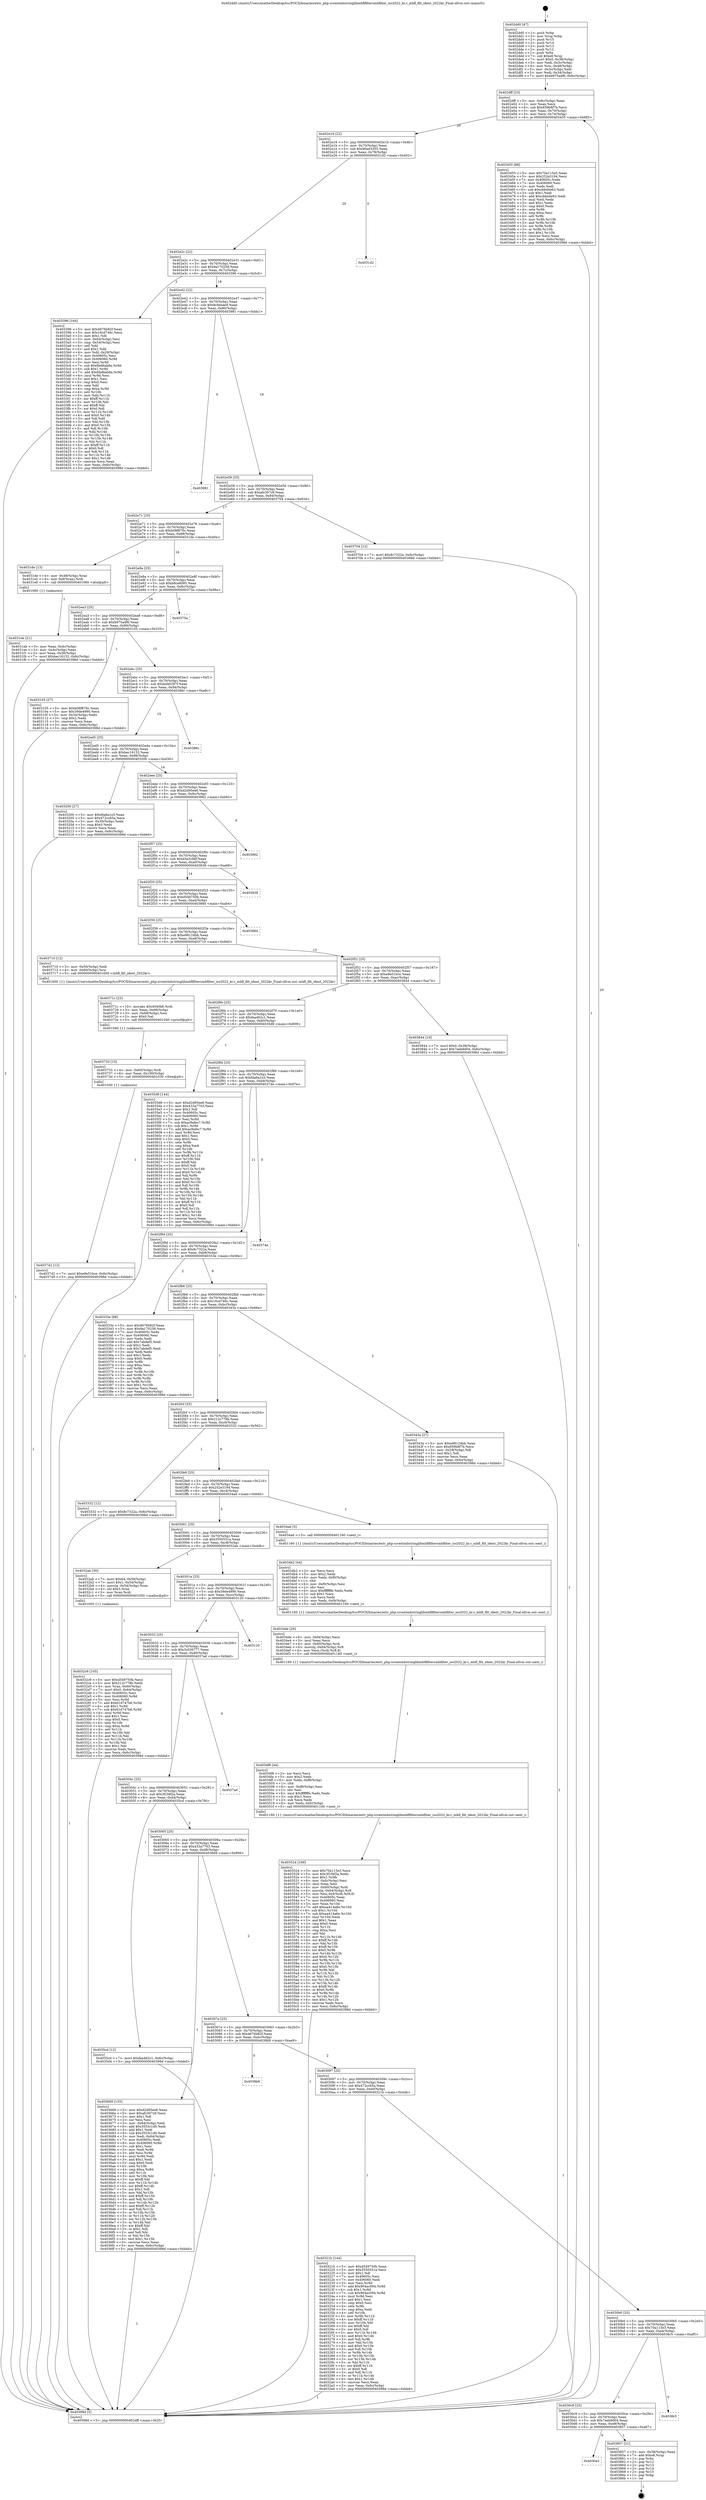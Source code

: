 digraph "0x402dd0" {
  label = "0x402dd0 (/mnt/c/Users/mathe/Desktop/tcc/POCII/binaries/extr_php-srcextmbstringlibmbflfiltersmbfilter_iso2022_kr.c_mbfl_filt_ident_2022kr_Final-ollvm.out::main(0))"
  labelloc = "t"
  node[shape=record]

  Entry [label="",width=0.3,height=0.3,shape=circle,fillcolor=black,style=filled]
  "0x402dff" [label="{
     0x402dff [23]\l
     | [instrs]\l
     &nbsp;&nbsp;0x402dff \<+3\>: mov -0x6c(%rbp),%eax\l
     &nbsp;&nbsp;0x402e02 \<+2\>: mov %eax,%ecx\l
     &nbsp;&nbsp;0x402e04 \<+6\>: sub $0x859b8f7b,%ecx\l
     &nbsp;&nbsp;0x402e0a \<+3\>: mov %eax,-0x70(%rbp)\l
     &nbsp;&nbsp;0x402e0d \<+3\>: mov %ecx,-0x74(%rbp)\l
     &nbsp;&nbsp;0x402e10 \<+6\>: je 0000000000403455 \<main+0x685\>\l
  }"]
  "0x403455" [label="{
     0x403455 [88]\l
     | [instrs]\l
     &nbsp;&nbsp;0x403455 \<+5\>: mov $0x70a115e3,%eax\l
     &nbsp;&nbsp;0x40345a \<+5\>: mov $0x252e3194,%ecx\l
     &nbsp;&nbsp;0x40345f \<+7\>: mov 0x40605c,%edx\l
     &nbsp;&nbsp;0x403466 \<+7\>: mov 0x406060,%esi\l
     &nbsp;&nbsp;0x40346d \<+2\>: mov %edx,%edi\l
     &nbsp;&nbsp;0x40346f \<+6\>: sub $0xcbbd4e63,%edi\l
     &nbsp;&nbsp;0x403475 \<+3\>: sub $0x1,%edi\l
     &nbsp;&nbsp;0x403478 \<+6\>: add $0xcbbd4e63,%edi\l
     &nbsp;&nbsp;0x40347e \<+3\>: imul %edi,%edx\l
     &nbsp;&nbsp;0x403481 \<+3\>: and $0x1,%edx\l
     &nbsp;&nbsp;0x403484 \<+3\>: cmp $0x0,%edx\l
     &nbsp;&nbsp;0x403487 \<+4\>: sete %r8b\l
     &nbsp;&nbsp;0x40348b \<+3\>: cmp $0xa,%esi\l
     &nbsp;&nbsp;0x40348e \<+4\>: setl %r9b\l
     &nbsp;&nbsp;0x403492 \<+3\>: mov %r8b,%r10b\l
     &nbsp;&nbsp;0x403495 \<+3\>: and %r9b,%r10b\l
     &nbsp;&nbsp;0x403498 \<+3\>: xor %r9b,%r8b\l
     &nbsp;&nbsp;0x40349b \<+3\>: or %r8b,%r10b\l
     &nbsp;&nbsp;0x40349e \<+4\>: test $0x1,%r10b\l
     &nbsp;&nbsp;0x4034a2 \<+3\>: cmovne %ecx,%eax\l
     &nbsp;&nbsp;0x4034a5 \<+3\>: mov %eax,-0x6c(%rbp)\l
     &nbsp;&nbsp;0x4034a8 \<+5\>: jmp 000000000040398d \<main+0xbbd\>\l
  }"]
  "0x402e16" [label="{
     0x402e16 [22]\l
     | [instrs]\l
     &nbsp;&nbsp;0x402e16 \<+5\>: jmp 0000000000402e1b \<main+0x4b\>\l
     &nbsp;&nbsp;0x402e1b \<+3\>: mov -0x70(%rbp),%eax\l
     &nbsp;&nbsp;0x402e1e \<+5\>: sub $0x90ed3355,%eax\l
     &nbsp;&nbsp;0x402e23 \<+3\>: mov %eax,-0x78(%rbp)\l
     &nbsp;&nbsp;0x402e26 \<+6\>: je 00000000004031d2 \<main+0x402\>\l
  }"]
  Exit [label="",width=0.3,height=0.3,shape=circle,fillcolor=black,style=filled,peripheries=2]
  "0x4031d2" [label="{
     0x4031d2\l
  }", style=dashed]
  "0x402e2c" [label="{
     0x402e2c [22]\l
     | [instrs]\l
     &nbsp;&nbsp;0x402e2c \<+5\>: jmp 0000000000402e31 \<main+0x61\>\l
     &nbsp;&nbsp;0x402e31 \<+3\>: mov -0x70(%rbp),%eax\l
     &nbsp;&nbsp;0x402e34 \<+5\>: sub $0x9a170258,%eax\l
     &nbsp;&nbsp;0x402e39 \<+3\>: mov %eax,-0x7c(%rbp)\l
     &nbsp;&nbsp;0x402e3c \<+6\>: je 0000000000403396 \<main+0x5c6\>\l
  }"]
  "0x4030e2" [label="{
     0x4030e2\l
  }", style=dashed]
  "0x403396" [label="{
     0x403396 [164]\l
     | [instrs]\l
     &nbsp;&nbsp;0x403396 \<+5\>: mov $0x4676b82f,%eax\l
     &nbsp;&nbsp;0x40339b \<+5\>: mov $0x16cd746c,%ecx\l
     &nbsp;&nbsp;0x4033a0 \<+2\>: mov $0x1,%dl\l
     &nbsp;&nbsp;0x4033a2 \<+3\>: mov -0x64(%rbp),%esi\l
     &nbsp;&nbsp;0x4033a5 \<+3\>: cmp -0x54(%rbp),%esi\l
     &nbsp;&nbsp;0x4033a8 \<+4\>: setl %dil\l
     &nbsp;&nbsp;0x4033ac \<+4\>: and $0x1,%dil\l
     &nbsp;&nbsp;0x4033b0 \<+4\>: mov %dil,-0x29(%rbp)\l
     &nbsp;&nbsp;0x4033b4 \<+7\>: mov 0x40605c,%esi\l
     &nbsp;&nbsp;0x4033bb \<+8\>: mov 0x406060,%r8d\l
     &nbsp;&nbsp;0x4033c3 \<+3\>: mov %esi,%r9d\l
     &nbsp;&nbsp;0x4033c6 \<+7\>: sub $0x6bd6ab8a,%r9d\l
     &nbsp;&nbsp;0x4033cd \<+4\>: sub $0x1,%r9d\l
     &nbsp;&nbsp;0x4033d1 \<+7\>: add $0x6bd6ab8a,%r9d\l
     &nbsp;&nbsp;0x4033d8 \<+4\>: imul %r9d,%esi\l
     &nbsp;&nbsp;0x4033dc \<+3\>: and $0x1,%esi\l
     &nbsp;&nbsp;0x4033df \<+3\>: cmp $0x0,%esi\l
     &nbsp;&nbsp;0x4033e2 \<+4\>: sete %dil\l
     &nbsp;&nbsp;0x4033e6 \<+4\>: cmp $0xa,%r8d\l
     &nbsp;&nbsp;0x4033ea \<+4\>: setl %r10b\l
     &nbsp;&nbsp;0x4033ee \<+3\>: mov %dil,%r11b\l
     &nbsp;&nbsp;0x4033f1 \<+4\>: xor $0xff,%r11b\l
     &nbsp;&nbsp;0x4033f5 \<+3\>: mov %r10b,%bl\l
     &nbsp;&nbsp;0x4033f8 \<+3\>: xor $0xff,%bl\l
     &nbsp;&nbsp;0x4033fb \<+3\>: xor $0x0,%dl\l
     &nbsp;&nbsp;0x4033fe \<+3\>: mov %r11b,%r14b\l
     &nbsp;&nbsp;0x403401 \<+4\>: and $0x0,%r14b\l
     &nbsp;&nbsp;0x403405 \<+3\>: and %dl,%dil\l
     &nbsp;&nbsp;0x403408 \<+3\>: mov %bl,%r15b\l
     &nbsp;&nbsp;0x40340b \<+4\>: and $0x0,%r15b\l
     &nbsp;&nbsp;0x40340f \<+3\>: and %dl,%r10b\l
     &nbsp;&nbsp;0x403412 \<+3\>: or %dil,%r14b\l
     &nbsp;&nbsp;0x403415 \<+3\>: or %r10b,%r15b\l
     &nbsp;&nbsp;0x403418 \<+3\>: xor %r15b,%r14b\l
     &nbsp;&nbsp;0x40341b \<+3\>: or %bl,%r11b\l
     &nbsp;&nbsp;0x40341e \<+4\>: xor $0xff,%r11b\l
     &nbsp;&nbsp;0x403422 \<+3\>: or $0x0,%dl\l
     &nbsp;&nbsp;0x403425 \<+3\>: and %dl,%r11b\l
     &nbsp;&nbsp;0x403428 \<+3\>: or %r11b,%r14b\l
     &nbsp;&nbsp;0x40342b \<+4\>: test $0x1,%r14b\l
     &nbsp;&nbsp;0x40342f \<+3\>: cmovne %ecx,%eax\l
     &nbsp;&nbsp;0x403432 \<+3\>: mov %eax,-0x6c(%rbp)\l
     &nbsp;&nbsp;0x403435 \<+5\>: jmp 000000000040398d \<main+0xbbd\>\l
  }"]
  "0x402e42" [label="{
     0x402e42 [22]\l
     | [instrs]\l
     &nbsp;&nbsp;0x402e42 \<+5\>: jmp 0000000000402e47 \<main+0x77\>\l
     &nbsp;&nbsp;0x402e47 \<+3\>: mov -0x70(%rbp),%eax\l
     &nbsp;&nbsp;0x402e4a \<+5\>: sub $0x9c9deae9,%eax\l
     &nbsp;&nbsp;0x402e4f \<+3\>: mov %eax,-0x80(%rbp)\l
     &nbsp;&nbsp;0x402e52 \<+6\>: je 0000000000403981 \<main+0xbb1\>\l
  }"]
  "0x403857" [label="{
     0x403857 [21]\l
     | [instrs]\l
     &nbsp;&nbsp;0x403857 \<+3\>: mov -0x38(%rbp),%eax\l
     &nbsp;&nbsp;0x40385a \<+7\>: add $0xe8,%rsp\l
     &nbsp;&nbsp;0x403861 \<+1\>: pop %rbx\l
     &nbsp;&nbsp;0x403862 \<+2\>: pop %r12\l
     &nbsp;&nbsp;0x403864 \<+2\>: pop %r13\l
     &nbsp;&nbsp;0x403866 \<+2\>: pop %r14\l
     &nbsp;&nbsp;0x403868 \<+2\>: pop %r15\l
     &nbsp;&nbsp;0x40386a \<+1\>: pop %rbp\l
     &nbsp;&nbsp;0x40386b \<+1\>: ret\l
  }"]
  "0x403981" [label="{
     0x403981\l
  }", style=dashed]
  "0x402e58" [label="{
     0x402e58 [25]\l
     | [instrs]\l
     &nbsp;&nbsp;0x402e58 \<+5\>: jmp 0000000000402e5d \<main+0x8d\>\l
     &nbsp;&nbsp;0x402e5d \<+3\>: mov -0x70(%rbp),%eax\l
     &nbsp;&nbsp;0x402e60 \<+5\>: sub $0xafc307c9,%eax\l
     &nbsp;&nbsp;0x402e65 \<+6\>: mov %eax,-0x84(%rbp)\l
     &nbsp;&nbsp;0x402e6b \<+6\>: je 0000000000403704 \<main+0x934\>\l
  }"]
  "0x4030c9" [label="{
     0x4030c9 [25]\l
     | [instrs]\l
     &nbsp;&nbsp;0x4030c9 \<+5\>: jmp 00000000004030ce \<main+0x2fe\>\l
     &nbsp;&nbsp;0x4030ce \<+3\>: mov -0x70(%rbp),%eax\l
     &nbsp;&nbsp;0x4030d1 \<+5\>: sub $0x7eeb9d04,%eax\l
     &nbsp;&nbsp;0x4030d6 \<+6\>: mov %eax,-0xe8(%rbp)\l
     &nbsp;&nbsp;0x4030dc \<+6\>: je 0000000000403857 \<main+0xa87\>\l
  }"]
  "0x403704" [label="{
     0x403704 [12]\l
     | [instrs]\l
     &nbsp;&nbsp;0x403704 \<+7\>: movl $0x8c7322a,-0x6c(%rbp)\l
     &nbsp;&nbsp;0x40370b \<+5\>: jmp 000000000040398d \<main+0xbbd\>\l
  }"]
  "0x402e71" [label="{
     0x402e71 [25]\l
     | [instrs]\l
     &nbsp;&nbsp;0x402e71 \<+5\>: jmp 0000000000402e76 \<main+0xa6\>\l
     &nbsp;&nbsp;0x402e76 \<+3\>: mov -0x70(%rbp),%eax\l
     &nbsp;&nbsp;0x402e79 \<+5\>: sub $0xb08f876c,%eax\l
     &nbsp;&nbsp;0x402e7e \<+6\>: mov %eax,-0x88(%rbp)\l
     &nbsp;&nbsp;0x402e84 \<+6\>: je 00000000004031de \<main+0x40e\>\l
  }"]
  "0x4038c5" [label="{
     0x4038c5\l
  }", style=dashed]
  "0x4031de" [label="{
     0x4031de [13]\l
     | [instrs]\l
     &nbsp;&nbsp;0x4031de \<+4\>: mov -0x48(%rbp),%rax\l
     &nbsp;&nbsp;0x4031e2 \<+4\>: mov 0x8(%rax),%rdi\l
     &nbsp;&nbsp;0x4031e6 \<+5\>: call 0000000000401060 \<atoi@plt\>\l
     | [calls]\l
     &nbsp;&nbsp;0x401060 \{1\} (unknown)\l
  }"]
  "0x402e8a" [label="{
     0x402e8a [25]\l
     | [instrs]\l
     &nbsp;&nbsp;0x402e8a \<+5\>: jmp 0000000000402e8f \<main+0xbf\>\l
     &nbsp;&nbsp;0x402e8f \<+3\>: mov -0x70(%rbp),%eax\l
     &nbsp;&nbsp;0x402e92 \<+5\>: sub $0xb8ce8085,%eax\l
     &nbsp;&nbsp;0x402e97 \<+6\>: mov %eax,-0x8c(%rbp)\l
     &nbsp;&nbsp;0x402e9d \<+6\>: je 000000000040375a \<main+0x98a\>\l
  }"]
  "0x403742" [label="{
     0x403742 [12]\l
     | [instrs]\l
     &nbsp;&nbsp;0x403742 \<+7\>: movl $0xe9e51bce,-0x6c(%rbp)\l
     &nbsp;&nbsp;0x403749 \<+5\>: jmp 000000000040398d \<main+0xbbd\>\l
  }"]
  "0x40375a" [label="{
     0x40375a\l
  }", style=dashed]
  "0x402ea3" [label="{
     0x402ea3 [25]\l
     | [instrs]\l
     &nbsp;&nbsp;0x402ea3 \<+5\>: jmp 0000000000402ea8 \<main+0xd8\>\l
     &nbsp;&nbsp;0x402ea8 \<+3\>: mov -0x70(%rbp),%eax\l
     &nbsp;&nbsp;0x402eab \<+5\>: sub $0xb975a4f6,%eax\l
     &nbsp;&nbsp;0x402eb0 \<+6\>: mov %eax,-0x90(%rbp)\l
     &nbsp;&nbsp;0x402eb6 \<+6\>: je 0000000000403105 \<main+0x335\>\l
  }"]
  "0x403733" [label="{
     0x403733 [15]\l
     | [instrs]\l
     &nbsp;&nbsp;0x403733 \<+4\>: mov -0x60(%rbp),%rdi\l
     &nbsp;&nbsp;0x403737 \<+6\>: mov %eax,-0x100(%rbp)\l
     &nbsp;&nbsp;0x40373d \<+5\>: call 0000000000401030 \<free@plt\>\l
     | [calls]\l
     &nbsp;&nbsp;0x401030 \{1\} (unknown)\l
  }"]
  "0x403105" [label="{
     0x403105 [27]\l
     | [instrs]\l
     &nbsp;&nbsp;0x403105 \<+5\>: mov $0xb08f876c,%eax\l
     &nbsp;&nbsp;0x40310a \<+5\>: mov $0x39de4990,%ecx\l
     &nbsp;&nbsp;0x40310f \<+3\>: mov -0x34(%rbp),%edx\l
     &nbsp;&nbsp;0x403112 \<+3\>: cmp $0x2,%edx\l
     &nbsp;&nbsp;0x403115 \<+3\>: cmovne %ecx,%eax\l
     &nbsp;&nbsp;0x403118 \<+3\>: mov %eax,-0x6c(%rbp)\l
     &nbsp;&nbsp;0x40311b \<+5\>: jmp 000000000040398d \<main+0xbbd\>\l
  }"]
  "0x402ebc" [label="{
     0x402ebc [25]\l
     | [instrs]\l
     &nbsp;&nbsp;0x402ebc \<+5\>: jmp 0000000000402ec1 \<main+0xf1\>\l
     &nbsp;&nbsp;0x402ec1 \<+3\>: mov -0x70(%rbp),%eax\l
     &nbsp;&nbsp;0x402ec4 \<+5\>: sub $0xbd40297f,%eax\l
     &nbsp;&nbsp;0x402ec9 \<+6\>: mov %eax,-0x94(%rbp)\l
     &nbsp;&nbsp;0x402ecf \<+6\>: je 000000000040386c \<main+0xa9c\>\l
  }"]
  "0x40398d" [label="{
     0x40398d [5]\l
     | [instrs]\l
     &nbsp;&nbsp;0x40398d \<+5\>: jmp 0000000000402dff \<main+0x2f\>\l
  }"]
  "0x402dd0" [label="{
     0x402dd0 [47]\l
     | [instrs]\l
     &nbsp;&nbsp;0x402dd0 \<+1\>: push %rbp\l
     &nbsp;&nbsp;0x402dd1 \<+3\>: mov %rsp,%rbp\l
     &nbsp;&nbsp;0x402dd4 \<+2\>: push %r15\l
     &nbsp;&nbsp;0x402dd6 \<+2\>: push %r14\l
     &nbsp;&nbsp;0x402dd8 \<+2\>: push %r13\l
     &nbsp;&nbsp;0x402dda \<+2\>: push %r12\l
     &nbsp;&nbsp;0x402ddc \<+1\>: push %rbx\l
     &nbsp;&nbsp;0x402ddd \<+7\>: sub $0xe8,%rsp\l
     &nbsp;&nbsp;0x402de4 \<+7\>: movl $0x0,-0x38(%rbp)\l
     &nbsp;&nbsp;0x402deb \<+3\>: mov %edi,-0x3c(%rbp)\l
     &nbsp;&nbsp;0x402dee \<+4\>: mov %rsi,-0x48(%rbp)\l
     &nbsp;&nbsp;0x402df2 \<+3\>: mov -0x3c(%rbp),%edi\l
     &nbsp;&nbsp;0x402df5 \<+3\>: mov %edi,-0x34(%rbp)\l
     &nbsp;&nbsp;0x402df8 \<+7\>: movl $0xb975a4f6,-0x6c(%rbp)\l
  }"]
  "0x4031eb" [label="{
     0x4031eb [21]\l
     | [instrs]\l
     &nbsp;&nbsp;0x4031eb \<+3\>: mov %eax,-0x4c(%rbp)\l
     &nbsp;&nbsp;0x4031ee \<+3\>: mov -0x4c(%rbp),%eax\l
     &nbsp;&nbsp;0x4031f1 \<+3\>: mov %eax,-0x30(%rbp)\l
     &nbsp;&nbsp;0x4031f4 \<+7\>: movl $0xbec16132,-0x6c(%rbp)\l
     &nbsp;&nbsp;0x4031fb \<+5\>: jmp 000000000040398d \<main+0xbbd\>\l
  }"]
  "0x40371c" [label="{
     0x40371c [23]\l
     | [instrs]\l
     &nbsp;&nbsp;0x40371c \<+10\>: movabs $0x4040b6,%rdi\l
     &nbsp;&nbsp;0x403726 \<+3\>: mov %eax,-0x68(%rbp)\l
     &nbsp;&nbsp;0x403729 \<+3\>: mov -0x68(%rbp),%esi\l
     &nbsp;&nbsp;0x40372c \<+2\>: mov $0x0,%al\l
     &nbsp;&nbsp;0x40372e \<+5\>: call 0000000000401040 \<printf@plt\>\l
     | [calls]\l
     &nbsp;&nbsp;0x401040 \{1\} (unknown)\l
  }"]
  "0x40386c" [label="{
     0x40386c\l
  }", style=dashed]
  "0x402ed5" [label="{
     0x402ed5 [25]\l
     | [instrs]\l
     &nbsp;&nbsp;0x402ed5 \<+5\>: jmp 0000000000402eda \<main+0x10a\>\l
     &nbsp;&nbsp;0x402eda \<+3\>: mov -0x70(%rbp),%eax\l
     &nbsp;&nbsp;0x402edd \<+5\>: sub $0xbec16132,%eax\l
     &nbsp;&nbsp;0x402ee2 \<+6\>: mov %eax,-0x98(%rbp)\l
     &nbsp;&nbsp;0x402ee8 \<+6\>: je 0000000000403200 \<main+0x430\>\l
  }"]
  "0x403524" [label="{
     0x403524 [169]\l
     | [instrs]\l
     &nbsp;&nbsp;0x403524 \<+5\>: mov $0x70a115e3,%ecx\l
     &nbsp;&nbsp;0x403529 \<+5\>: mov $0x3f1f4f2a,%edx\l
     &nbsp;&nbsp;0x40352e \<+3\>: mov $0x1,%r9b\l
     &nbsp;&nbsp;0x403531 \<+6\>: mov -0xfc(%rbp),%esi\l
     &nbsp;&nbsp;0x403537 \<+3\>: imul %eax,%esi\l
     &nbsp;&nbsp;0x40353a \<+4\>: mov -0x60(%rbp),%rdi\l
     &nbsp;&nbsp;0x40353e \<+4\>: movslq -0x64(%rbp),%r8\l
     &nbsp;&nbsp;0x403542 \<+5\>: mov %esi,0x4(%rdi,%r8,8)\l
     &nbsp;&nbsp;0x403547 \<+7\>: mov 0x40605c,%eax\l
     &nbsp;&nbsp;0x40354e \<+7\>: mov 0x406060,%esi\l
     &nbsp;&nbsp;0x403555 \<+3\>: mov %eax,%r10d\l
     &nbsp;&nbsp;0x403558 \<+7\>: add $0xaa414a6e,%r10d\l
     &nbsp;&nbsp;0x40355f \<+4\>: sub $0x1,%r10d\l
     &nbsp;&nbsp;0x403563 \<+7\>: sub $0xaa414a6e,%r10d\l
     &nbsp;&nbsp;0x40356a \<+4\>: imul %r10d,%eax\l
     &nbsp;&nbsp;0x40356e \<+3\>: and $0x1,%eax\l
     &nbsp;&nbsp;0x403571 \<+3\>: cmp $0x0,%eax\l
     &nbsp;&nbsp;0x403574 \<+4\>: sete %r11b\l
     &nbsp;&nbsp;0x403578 \<+3\>: cmp $0xa,%esi\l
     &nbsp;&nbsp;0x40357b \<+3\>: setl %bl\l
     &nbsp;&nbsp;0x40357e \<+3\>: mov %r11b,%r14b\l
     &nbsp;&nbsp;0x403581 \<+4\>: xor $0xff,%r14b\l
     &nbsp;&nbsp;0x403585 \<+3\>: mov %bl,%r15b\l
     &nbsp;&nbsp;0x403588 \<+4\>: xor $0xff,%r15b\l
     &nbsp;&nbsp;0x40358c \<+4\>: xor $0x0,%r9b\l
     &nbsp;&nbsp;0x403590 \<+3\>: mov %r14b,%r12b\l
     &nbsp;&nbsp;0x403593 \<+4\>: and $0x0,%r12b\l
     &nbsp;&nbsp;0x403597 \<+3\>: and %r9b,%r11b\l
     &nbsp;&nbsp;0x40359a \<+3\>: mov %r15b,%r13b\l
     &nbsp;&nbsp;0x40359d \<+4\>: and $0x0,%r13b\l
     &nbsp;&nbsp;0x4035a1 \<+3\>: and %r9b,%bl\l
     &nbsp;&nbsp;0x4035a4 \<+3\>: or %r11b,%r12b\l
     &nbsp;&nbsp;0x4035a7 \<+3\>: or %bl,%r13b\l
     &nbsp;&nbsp;0x4035aa \<+3\>: xor %r13b,%r12b\l
     &nbsp;&nbsp;0x4035ad \<+3\>: or %r15b,%r14b\l
     &nbsp;&nbsp;0x4035b0 \<+4\>: xor $0xff,%r14b\l
     &nbsp;&nbsp;0x4035b4 \<+4\>: or $0x0,%r9b\l
     &nbsp;&nbsp;0x4035b8 \<+3\>: and %r9b,%r14b\l
     &nbsp;&nbsp;0x4035bb \<+3\>: or %r14b,%r12b\l
     &nbsp;&nbsp;0x4035be \<+4\>: test $0x1,%r12b\l
     &nbsp;&nbsp;0x4035c2 \<+3\>: cmovne %edx,%ecx\l
     &nbsp;&nbsp;0x4035c5 \<+3\>: mov %ecx,-0x6c(%rbp)\l
     &nbsp;&nbsp;0x4035c8 \<+5\>: jmp 000000000040398d \<main+0xbbd\>\l
  }"]
  "0x403200" [label="{
     0x403200 [27]\l
     | [instrs]\l
     &nbsp;&nbsp;0x403200 \<+5\>: mov $0xfda6a1e3,%eax\l
     &nbsp;&nbsp;0x403205 \<+5\>: mov $0x472cc65a,%ecx\l
     &nbsp;&nbsp;0x40320a \<+3\>: mov -0x30(%rbp),%edx\l
     &nbsp;&nbsp;0x40320d \<+3\>: cmp $0x0,%edx\l
     &nbsp;&nbsp;0x403210 \<+3\>: cmove %ecx,%eax\l
     &nbsp;&nbsp;0x403213 \<+3\>: mov %eax,-0x6c(%rbp)\l
     &nbsp;&nbsp;0x403216 \<+5\>: jmp 000000000040398d \<main+0xbbd\>\l
  }"]
  "0x402eee" [label="{
     0x402eee [25]\l
     | [instrs]\l
     &nbsp;&nbsp;0x402eee \<+5\>: jmp 0000000000402ef3 \<main+0x123\>\l
     &nbsp;&nbsp;0x402ef3 \<+3\>: mov -0x70(%rbp),%eax\l
     &nbsp;&nbsp;0x402ef6 \<+5\>: sub $0xd2d95ee6,%eax\l
     &nbsp;&nbsp;0x402efb \<+6\>: mov %eax,-0x9c(%rbp)\l
     &nbsp;&nbsp;0x402f01 \<+6\>: je 0000000000403962 \<main+0xb92\>\l
  }"]
  "0x4034f8" [label="{
     0x4034f8 [44]\l
     | [instrs]\l
     &nbsp;&nbsp;0x4034f8 \<+2\>: xor %ecx,%ecx\l
     &nbsp;&nbsp;0x4034fa \<+5\>: mov $0x2,%edx\l
     &nbsp;&nbsp;0x4034ff \<+6\>: mov %edx,-0xf8(%rbp)\l
     &nbsp;&nbsp;0x403505 \<+1\>: cltd\l
     &nbsp;&nbsp;0x403506 \<+6\>: mov -0xf8(%rbp),%esi\l
     &nbsp;&nbsp;0x40350c \<+2\>: idiv %esi\l
     &nbsp;&nbsp;0x40350e \<+6\>: imul $0xfffffffe,%edx,%edx\l
     &nbsp;&nbsp;0x403514 \<+3\>: sub $0x1,%ecx\l
     &nbsp;&nbsp;0x403517 \<+2\>: sub %ecx,%edx\l
     &nbsp;&nbsp;0x403519 \<+6\>: mov %edx,-0xfc(%rbp)\l
     &nbsp;&nbsp;0x40351f \<+5\>: call 0000000000401160 \<next_i\>\l
     | [calls]\l
     &nbsp;&nbsp;0x401160 \{1\} (/mnt/c/Users/mathe/Desktop/tcc/POCII/binaries/extr_php-srcextmbstringlibmbflfiltersmbfilter_iso2022_kr.c_mbfl_filt_ident_2022kr_Final-ollvm.out::next_i)\l
  }"]
  "0x403962" [label="{
     0x403962\l
  }", style=dashed]
  "0x402f07" [label="{
     0x402f07 [25]\l
     | [instrs]\l
     &nbsp;&nbsp;0x402f07 \<+5\>: jmp 0000000000402f0c \<main+0x13c\>\l
     &nbsp;&nbsp;0x402f0c \<+3\>: mov -0x70(%rbp),%eax\l
     &nbsp;&nbsp;0x402f0f \<+5\>: sub $0xd3a3c9df,%eax\l
     &nbsp;&nbsp;0x402f14 \<+6\>: mov %eax,-0xa0(%rbp)\l
     &nbsp;&nbsp;0x402f1a \<+6\>: je 0000000000403838 \<main+0xa68\>\l
  }"]
  "0x4034de" [label="{
     0x4034de [26]\l
     | [instrs]\l
     &nbsp;&nbsp;0x4034de \<+6\>: mov -0xf4(%rbp),%ecx\l
     &nbsp;&nbsp;0x4034e4 \<+3\>: imul %eax,%ecx\l
     &nbsp;&nbsp;0x4034e7 \<+4\>: mov -0x60(%rbp),%rdi\l
     &nbsp;&nbsp;0x4034eb \<+4\>: movslq -0x64(%rbp),%r8\l
     &nbsp;&nbsp;0x4034ef \<+4\>: mov %ecx,(%rdi,%r8,8)\l
     &nbsp;&nbsp;0x4034f3 \<+5\>: call 0000000000401160 \<next_i\>\l
     | [calls]\l
     &nbsp;&nbsp;0x401160 \{1\} (/mnt/c/Users/mathe/Desktop/tcc/POCII/binaries/extr_php-srcextmbstringlibmbflfiltersmbfilter_iso2022_kr.c_mbfl_filt_ident_2022kr_Final-ollvm.out::next_i)\l
  }"]
  "0x403838" [label="{
     0x403838\l
  }", style=dashed]
  "0x402f20" [label="{
     0x402f20 [25]\l
     | [instrs]\l
     &nbsp;&nbsp;0x402f20 \<+5\>: jmp 0000000000402f25 \<main+0x155\>\l
     &nbsp;&nbsp;0x402f25 \<+3\>: mov -0x70(%rbp),%eax\l
     &nbsp;&nbsp;0x402f28 \<+5\>: sub $0xd549750b,%eax\l
     &nbsp;&nbsp;0x402f2d \<+6\>: mov %eax,-0xa4(%rbp)\l
     &nbsp;&nbsp;0x402f33 \<+6\>: je 0000000000403884 \<main+0xab4\>\l
  }"]
  "0x4034b2" [label="{
     0x4034b2 [44]\l
     | [instrs]\l
     &nbsp;&nbsp;0x4034b2 \<+2\>: xor %ecx,%ecx\l
     &nbsp;&nbsp;0x4034b4 \<+5\>: mov $0x2,%edx\l
     &nbsp;&nbsp;0x4034b9 \<+6\>: mov %edx,-0xf0(%rbp)\l
     &nbsp;&nbsp;0x4034bf \<+1\>: cltd\l
     &nbsp;&nbsp;0x4034c0 \<+6\>: mov -0xf0(%rbp),%esi\l
     &nbsp;&nbsp;0x4034c6 \<+2\>: idiv %esi\l
     &nbsp;&nbsp;0x4034c8 \<+6\>: imul $0xfffffffe,%edx,%edx\l
     &nbsp;&nbsp;0x4034ce \<+3\>: sub $0x1,%ecx\l
     &nbsp;&nbsp;0x4034d1 \<+2\>: sub %ecx,%edx\l
     &nbsp;&nbsp;0x4034d3 \<+6\>: mov %edx,-0xf4(%rbp)\l
     &nbsp;&nbsp;0x4034d9 \<+5\>: call 0000000000401160 \<next_i\>\l
     | [calls]\l
     &nbsp;&nbsp;0x401160 \{1\} (/mnt/c/Users/mathe/Desktop/tcc/POCII/binaries/extr_php-srcextmbstringlibmbflfiltersmbfilter_iso2022_kr.c_mbfl_filt_ident_2022kr_Final-ollvm.out::next_i)\l
  }"]
  "0x403884" [label="{
     0x403884\l
  }", style=dashed]
  "0x402f39" [label="{
     0x402f39 [25]\l
     | [instrs]\l
     &nbsp;&nbsp;0x402f39 \<+5\>: jmp 0000000000402f3e \<main+0x16e\>\l
     &nbsp;&nbsp;0x402f3e \<+3\>: mov -0x70(%rbp),%eax\l
     &nbsp;&nbsp;0x402f41 \<+5\>: sub $0xe98124bb,%eax\l
     &nbsp;&nbsp;0x402f46 \<+6\>: mov %eax,-0xa8(%rbp)\l
     &nbsp;&nbsp;0x402f4c \<+6\>: je 0000000000403710 \<main+0x940\>\l
  }"]
  "0x4032c9" [label="{
     0x4032c9 [105]\l
     | [instrs]\l
     &nbsp;&nbsp;0x4032c9 \<+5\>: mov $0xd549750b,%ecx\l
     &nbsp;&nbsp;0x4032ce \<+5\>: mov $0x212c778b,%edx\l
     &nbsp;&nbsp;0x4032d3 \<+4\>: mov %rax,-0x60(%rbp)\l
     &nbsp;&nbsp;0x4032d7 \<+7\>: movl $0x0,-0x64(%rbp)\l
     &nbsp;&nbsp;0x4032de \<+7\>: mov 0x40605c,%esi\l
     &nbsp;&nbsp;0x4032e5 \<+8\>: mov 0x406060,%r8d\l
     &nbsp;&nbsp;0x4032ed \<+3\>: mov %esi,%r9d\l
     &nbsp;&nbsp;0x4032f0 \<+7\>: add $0x61d747b6,%r9d\l
     &nbsp;&nbsp;0x4032f7 \<+4\>: sub $0x1,%r9d\l
     &nbsp;&nbsp;0x4032fb \<+7\>: sub $0x61d747b6,%r9d\l
     &nbsp;&nbsp;0x403302 \<+4\>: imul %r9d,%esi\l
     &nbsp;&nbsp;0x403306 \<+3\>: and $0x1,%esi\l
     &nbsp;&nbsp;0x403309 \<+3\>: cmp $0x0,%esi\l
     &nbsp;&nbsp;0x40330c \<+4\>: sete %r10b\l
     &nbsp;&nbsp;0x403310 \<+4\>: cmp $0xa,%r8d\l
     &nbsp;&nbsp;0x403314 \<+4\>: setl %r11b\l
     &nbsp;&nbsp;0x403318 \<+3\>: mov %r10b,%bl\l
     &nbsp;&nbsp;0x40331b \<+3\>: and %r11b,%bl\l
     &nbsp;&nbsp;0x40331e \<+3\>: xor %r11b,%r10b\l
     &nbsp;&nbsp;0x403321 \<+3\>: or %r10b,%bl\l
     &nbsp;&nbsp;0x403324 \<+3\>: test $0x1,%bl\l
     &nbsp;&nbsp;0x403327 \<+3\>: cmovne %edx,%ecx\l
     &nbsp;&nbsp;0x40332a \<+3\>: mov %ecx,-0x6c(%rbp)\l
     &nbsp;&nbsp;0x40332d \<+5\>: jmp 000000000040398d \<main+0xbbd\>\l
  }"]
  "0x403710" [label="{
     0x403710 [12]\l
     | [instrs]\l
     &nbsp;&nbsp;0x403710 \<+3\>: mov -0x50(%rbp),%edi\l
     &nbsp;&nbsp;0x403713 \<+4\>: mov -0x60(%rbp),%rsi\l
     &nbsp;&nbsp;0x403717 \<+5\>: call 0000000000401600 \<mbfl_filt_ident_2022kr\>\l
     | [calls]\l
     &nbsp;&nbsp;0x401600 \{1\} (/mnt/c/Users/mathe/Desktop/tcc/POCII/binaries/extr_php-srcextmbstringlibmbflfiltersmbfilter_iso2022_kr.c_mbfl_filt_ident_2022kr_Final-ollvm.out::mbfl_filt_ident_2022kr)\l
  }"]
  "0x402f52" [label="{
     0x402f52 [25]\l
     | [instrs]\l
     &nbsp;&nbsp;0x402f52 \<+5\>: jmp 0000000000402f57 \<main+0x187\>\l
     &nbsp;&nbsp;0x402f57 \<+3\>: mov -0x70(%rbp),%eax\l
     &nbsp;&nbsp;0x402f5a \<+5\>: sub $0xe9e51bce,%eax\l
     &nbsp;&nbsp;0x402f5f \<+6\>: mov %eax,-0xac(%rbp)\l
     &nbsp;&nbsp;0x402f65 \<+6\>: je 0000000000403844 \<main+0xa74\>\l
  }"]
  "0x4030b0" [label="{
     0x4030b0 [25]\l
     | [instrs]\l
     &nbsp;&nbsp;0x4030b0 \<+5\>: jmp 00000000004030b5 \<main+0x2e5\>\l
     &nbsp;&nbsp;0x4030b5 \<+3\>: mov -0x70(%rbp),%eax\l
     &nbsp;&nbsp;0x4030b8 \<+5\>: sub $0x70a115e3,%eax\l
     &nbsp;&nbsp;0x4030bd \<+6\>: mov %eax,-0xe4(%rbp)\l
     &nbsp;&nbsp;0x4030c3 \<+6\>: je 00000000004038c5 \<main+0xaf5\>\l
  }"]
  "0x403844" [label="{
     0x403844 [19]\l
     | [instrs]\l
     &nbsp;&nbsp;0x403844 \<+7\>: movl $0x0,-0x38(%rbp)\l
     &nbsp;&nbsp;0x40384b \<+7\>: movl $0x7eeb9d04,-0x6c(%rbp)\l
     &nbsp;&nbsp;0x403852 \<+5\>: jmp 000000000040398d \<main+0xbbd\>\l
  }"]
  "0x402f6b" [label="{
     0x402f6b [25]\l
     | [instrs]\l
     &nbsp;&nbsp;0x402f6b \<+5\>: jmp 0000000000402f70 \<main+0x1a0\>\l
     &nbsp;&nbsp;0x402f70 \<+3\>: mov -0x70(%rbp),%eax\l
     &nbsp;&nbsp;0x402f73 \<+5\>: sub $0xfaa462c1,%eax\l
     &nbsp;&nbsp;0x402f78 \<+6\>: mov %eax,-0xb0(%rbp)\l
     &nbsp;&nbsp;0x402f7e \<+6\>: je 00000000004035d9 \<main+0x809\>\l
  }"]
  "0x40321b" [label="{
     0x40321b [144]\l
     | [instrs]\l
     &nbsp;&nbsp;0x40321b \<+5\>: mov $0xd549750b,%eax\l
     &nbsp;&nbsp;0x403220 \<+5\>: mov $0x3550531a,%ecx\l
     &nbsp;&nbsp;0x403225 \<+2\>: mov $0x1,%dl\l
     &nbsp;&nbsp;0x403227 \<+7\>: mov 0x40605c,%esi\l
     &nbsp;&nbsp;0x40322e \<+7\>: mov 0x406060,%edi\l
     &nbsp;&nbsp;0x403235 \<+3\>: mov %esi,%r8d\l
     &nbsp;&nbsp;0x403238 \<+7\>: add $0x904ac094,%r8d\l
     &nbsp;&nbsp;0x40323f \<+4\>: sub $0x1,%r8d\l
     &nbsp;&nbsp;0x403243 \<+7\>: sub $0x904ac094,%r8d\l
     &nbsp;&nbsp;0x40324a \<+4\>: imul %r8d,%esi\l
     &nbsp;&nbsp;0x40324e \<+3\>: and $0x1,%esi\l
     &nbsp;&nbsp;0x403251 \<+3\>: cmp $0x0,%esi\l
     &nbsp;&nbsp;0x403254 \<+4\>: sete %r9b\l
     &nbsp;&nbsp;0x403258 \<+3\>: cmp $0xa,%edi\l
     &nbsp;&nbsp;0x40325b \<+4\>: setl %r10b\l
     &nbsp;&nbsp;0x40325f \<+3\>: mov %r9b,%r11b\l
     &nbsp;&nbsp;0x403262 \<+4\>: xor $0xff,%r11b\l
     &nbsp;&nbsp;0x403266 \<+3\>: mov %r10b,%bl\l
     &nbsp;&nbsp;0x403269 \<+3\>: xor $0xff,%bl\l
     &nbsp;&nbsp;0x40326c \<+3\>: xor $0x0,%dl\l
     &nbsp;&nbsp;0x40326f \<+3\>: mov %r11b,%r14b\l
     &nbsp;&nbsp;0x403272 \<+4\>: and $0x0,%r14b\l
     &nbsp;&nbsp;0x403276 \<+3\>: and %dl,%r9b\l
     &nbsp;&nbsp;0x403279 \<+3\>: mov %bl,%r15b\l
     &nbsp;&nbsp;0x40327c \<+4\>: and $0x0,%r15b\l
     &nbsp;&nbsp;0x403280 \<+3\>: and %dl,%r10b\l
     &nbsp;&nbsp;0x403283 \<+3\>: or %r9b,%r14b\l
     &nbsp;&nbsp;0x403286 \<+3\>: or %r10b,%r15b\l
     &nbsp;&nbsp;0x403289 \<+3\>: xor %r15b,%r14b\l
     &nbsp;&nbsp;0x40328c \<+3\>: or %bl,%r11b\l
     &nbsp;&nbsp;0x40328f \<+4\>: xor $0xff,%r11b\l
     &nbsp;&nbsp;0x403293 \<+3\>: or $0x0,%dl\l
     &nbsp;&nbsp;0x403296 \<+3\>: and %dl,%r11b\l
     &nbsp;&nbsp;0x403299 \<+3\>: or %r11b,%r14b\l
     &nbsp;&nbsp;0x40329c \<+4\>: test $0x1,%r14b\l
     &nbsp;&nbsp;0x4032a0 \<+3\>: cmovne %ecx,%eax\l
     &nbsp;&nbsp;0x4032a3 \<+3\>: mov %eax,-0x6c(%rbp)\l
     &nbsp;&nbsp;0x4032a6 \<+5\>: jmp 000000000040398d \<main+0xbbd\>\l
  }"]
  "0x4035d9" [label="{
     0x4035d9 [144]\l
     | [instrs]\l
     &nbsp;&nbsp;0x4035d9 \<+5\>: mov $0xd2d95ee6,%eax\l
     &nbsp;&nbsp;0x4035de \<+5\>: mov $0x433a7703,%ecx\l
     &nbsp;&nbsp;0x4035e3 \<+2\>: mov $0x1,%dl\l
     &nbsp;&nbsp;0x4035e5 \<+7\>: mov 0x40605c,%esi\l
     &nbsp;&nbsp;0x4035ec \<+7\>: mov 0x406060,%edi\l
     &nbsp;&nbsp;0x4035f3 \<+3\>: mov %esi,%r8d\l
     &nbsp;&nbsp;0x4035f6 \<+7\>: sub $0xac9afec7,%r8d\l
     &nbsp;&nbsp;0x4035fd \<+4\>: sub $0x1,%r8d\l
     &nbsp;&nbsp;0x403601 \<+7\>: add $0xac9afec7,%r8d\l
     &nbsp;&nbsp;0x403608 \<+4\>: imul %r8d,%esi\l
     &nbsp;&nbsp;0x40360c \<+3\>: and $0x1,%esi\l
     &nbsp;&nbsp;0x40360f \<+3\>: cmp $0x0,%esi\l
     &nbsp;&nbsp;0x403612 \<+4\>: sete %r9b\l
     &nbsp;&nbsp;0x403616 \<+3\>: cmp $0xa,%edi\l
     &nbsp;&nbsp;0x403619 \<+4\>: setl %r10b\l
     &nbsp;&nbsp;0x40361d \<+3\>: mov %r9b,%r11b\l
     &nbsp;&nbsp;0x403620 \<+4\>: xor $0xff,%r11b\l
     &nbsp;&nbsp;0x403624 \<+3\>: mov %r10b,%bl\l
     &nbsp;&nbsp;0x403627 \<+3\>: xor $0xff,%bl\l
     &nbsp;&nbsp;0x40362a \<+3\>: xor $0x0,%dl\l
     &nbsp;&nbsp;0x40362d \<+3\>: mov %r11b,%r14b\l
     &nbsp;&nbsp;0x403630 \<+4\>: and $0x0,%r14b\l
     &nbsp;&nbsp;0x403634 \<+3\>: and %dl,%r9b\l
     &nbsp;&nbsp;0x403637 \<+3\>: mov %bl,%r15b\l
     &nbsp;&nbsp;0x40363a \<+4\>: and $0x0,%r15b\l
     &nbsp;&nbsp;0x40363e \<+3\>: and %dl,%r10b\l
     &nbsp;&nbsp;0x403641 \<+3\>: or %r9b,%r14b\l
     &nbsp;&nbsp;0x403644 \<+3\>: or %r10b,%r15b\l
     &nbsp;&nbsp;0x403647 \<+3\>: xor %r15b,%r14b\l
     &nbsp;&nbsp;0x40364a \<+3\>: or %bl,%r11b\l
     &nbsp;&nbsp;0x40364d \<+4\>: xor $0xff,%r11b\l
     &nbsp;&nbsp;0x403651 \<+3\>: or $0x0,%dl\l
     &nbsp;&nbsp;0x403654 \<+3\>: and %dl,%r11b\l
     &nbsp;&nbsp;0x403657 \<+3\>: or %r11b,%r14b\l
     &nbsp;&nbsp;0x40365a \<+4\>: test $0x1,%r14b\l
     &nbsp;&nbsp;0x40365e \<+3\>: cmovne %ecx,%eax\l
     &nbsp;&nbsp;0x403661 \<+3\>: mov %eax,-0x6c(%rbp)\l
     &nbsp;&nbsp;0x403664 \<+5\>: jmp 000000000040398d \<main+0xbbd\>\l
  }"]
  "0x402f84" [label="{
     0x402f84 [25]\l
     | [instrs]\l
     &nbsp;&nbsp;0x402f84 \<+5\>: jmp 0000000000402f89 \<main+0x1b9\>\l
     &nbsp;&nbsp;0x402f89 \<+3\>: mov -0x70(%rbp),%eax\l
     &nbsp;&nbsp;0x402f8c \<+5\>: sub $0xfda6a1e3,%eax\l
     &nbsp;&nbsp;0x402f91 \<+6\>: mov %eax,-0xb4(%rbp)\l
     &nbsp;&nbsp;0x402f97 \<+6\>: je 000000000040374e \<main+0x97e\>\l
  }"]
  "0x403097" [label="{
     0x403097 [25]\l
     | [instrs]\l
     &nbsp;&nbsp;0x403097 \<+5\>: jmp 000000000040309c \<main+0x2cc\>\l
     &nbsp;&nbsp;0x40309c \<+3\>: mov -0x70(%rbp),%eax\l
     &nbsp;&nbsp;0x40309f \<+5\>: sub $0x472cc65a,%eax\l
     &nbsp;&nbsp;0x4030a4 \<+6\>: mov %eax,-0xe0(%rbp)\l
     &nbsp;&nbsp;0x4030aa \<+6\>: je 000000000040321b \<main+0x44b\>\l
  }"]
  "0x40374e" [label="{
     0x40374e\l
  }", style=dashed]
  "0x402f9d" [label="{
     0x402f9d [25]\l
     | [instrs]\l
     &nbsp;&nbsp;0x402f9d \<+5\>: jmp 0000000000402fa2 \<main+0x1d2\>\l
     &nbsp;&nbsp;0x402fa2 \<+3\>: mov -0x70(%rbp),%eax\l
     &nbsp;&nbsp;0x402fa5 \<+5\>: sub $0x8c7322a,%eax\l
     &nbsp;&nbsp;0x402faa \<+6\>: mov %eax,-0xb8(%rbp)\l
     &nbsp;&nbsp;0x402fb0 \<+6\>: je 000000000040333e \<main+0x56e\>\l
  }"]
  "0x4038b9" [label="{
     0x4038b9\l
  }", style=dashed]
  "0x40333e" [label="{
     0x40333e [88]\l
     | [instrs]\l
     &nbsp;&nbsp;0x40333e \<+5\>: mov $0x4676b82f,%eax\l
     &nbsp;&nbsp;0x403343 \<+5\>: mov $0x9a170258,%ecx\l
     &nbsp;&nbsp;0x403348 \<+7\>: mov 0x40605c,%edx\l
     &nbsp;&nbsp;0x40334f \<+7\>: mov 0x406060,%esi\l
     &nbsp;&nbsp;0x403356 \<+2\>: mov %edx,%edi\l
     &nbsp;&nbsp;0x403358 \<+6\>: add $0x7abdef5,%edi\l
     &nbsp;&nbsp;0x40335e \<+3\>: sub $0x1,%edi\l
     &nbsp;&nbsp;0x403361 \<+6\>: sub $0x7abdef5,%edi\l
     &nbsp;&nbsp;0x403367 \<+3\>: imul %edi,%edx\l
     &nbsp;&nbsp;0x40336a \<+3\>: and $0x1,%edx\l
     &nbsp;&nbsp;0x40336d \<+3\>: cmp $0x0,%edx\l
     &nbsp;&nbsp;0x403370 \<+4\>: sete %r8b\l
     &nbsp;&nbsp;0x403374 \<+3\>: cmp $0xa,%esi\l
     &nbsp;&nbsp;0x403377 \<+4\>: setl %r9b\l
     &nbsp;&nbsp;0x40337b \<+3\>: mov %r8b,%r10b\l
     &nbsp;&nbsp;0x40337e \<+3\>: and %r9b,%r10b\l
     &nbsp;&nbsp;0x403381 \<+3\>: xor %r9b,%r8b\l
     &nbsp;&nbsp;0x403384 \<+3\>: or %r8b,%r10b\l
     &nbsp;&nbsp;0x403387 \<+4\>: test $0x1,%r10b\l
     &nbsp;&nbsp;0x40338b \<+3\>: cmovne %ecx,%eax\l
     &nbsp;&nbsp;0x40338e \<+3\>: mov %eax,-0x6c(%rbp)\l
     &nbsp;&nbsp;0x403391 \<+5\>: jmp 000000000040398d \<main+0xbbd\>\l
  }"]
  "0x402fb6" [label="{
     0x402fb6 [25]\l
     | [instrs]\l
     &nbsp;&nbsp;0x402fb6 \<+5\>: jmp 0000000000402fbb \<main+0x1eb\>\l
     &nbsp;&nbsp;0x402fbb \<+3\>: mov -0x70(%rbp),%eax\l
     &nbsp;&nbsp;0x402fbe \<+5\>: sub $0x16cd746c,%eax\l
     &nbsp;&nbsp;0x402fc3 \<+6\>: mov %eax,-0xbc(%rbp)\l
     &nbsp;&nbsp;0x402fc9 \<+6\>: je 000000000040343a \<main+0x66a\>\l
  }"]
  "0x40307e" [label="{
     0x40307e [25]\l
     | [instrs]\l
     &nbsp;&nbsp;0x40307e \<+5\>: jmp 0000000000403083 \<main+0x2b3\>\l
     &nbsp;&nbsp;0x403083 \<+3\>: mov -0x70(%rbp),%eax\l
     &nbsp;&nbsp;0x403086 \<+5\>: sub $0x4676b82f,%eax\l
     &nbsp;&nbsp;0x40308b \<+6\>: mov %eax,-0xdc(%rbp)\l
     &nbsp;&nbsp;0x403091 \<+6\>: je 00000000004038b9 \<main+0xae9\>\l
  }"]
  "0x40343a" [label="{
     0x40343a [27]\l
     | [instrs]\l
     &nbsp;&nbsp;0x40343a \<+5\>: mov $0xe98124bb,%eax\l
     &nbsp;&nbsp;0x40343f \<+5\>: mov $0x859b8f7b,%ecx\l
     &nbsp;&nbsp;0x403444 \<+3\>: mov -0x29(%rbp),%dl\l
     &nbsp;&nbsp;0x403447 \<+3\>: test $0x1,%dl\l
     &nbsp;&nbsp;0x40344a \<+3\>: cmovne %ecx,%eax\l
     &nbsp;&nbsp;0x40344d \<+3\>: mov %eax,-0x6c(%rbp)\l
     &nbsp;&nbsp;0x403450 \<+5\>: jmp 000000000040398d \<main+0xbbd\>\l
  }"]
  "0x402fcf" [label="{
     0x402fcf [25]\l
     | [instrs]\l
     &nbsp;&nbsp;0x402fcf \<+5\>: jmp 0000000000402fd4 \<main+0x204\>\l
     &nbsp;&nbsp;0x402fd4 \<+3\>: mov -0x70(%rbp),%eax\l
     &nbsp;&nbsp;0x402fd7 \<+5\>: sub $0x212c778b,%eax\l
     &nbsp;&nbsp;0x402fdc \<+6\>: mov %eax,-0xc0(%rbp)\l
     &nbsp;&nbsp;0x402fe2 \<+6\>: je 0000000000403332 \<main+0x562\>\l
  }"]
  "0x403669" [label="{
     0x403669 [155]\l
     | [instrs]\l
     &nbsp;&nbsp;0x403669 \<+5\>: mov $0xd2d95ee6,%eax\l
     &nbsp;&nbsp;0x40366e \<+5\>: mov $0xafc307c9,%ecx\l
     &nbsp;&nbsp;0x403673 \<+2\>: mov $0x1,%dl\l
     &nbsp;&nbsp;0x403675 \<+2\>: xor %esi,%esi\l
     &nbsp;&nbsp;0x403677 \<+3\>: mov -0x64(%rbp),%edi\l
     &nbsp;&nbsp;0x40367a \<+6\>: add $0x3553c1d0,%edi\l
     &nbsp;&nbsp;0x403680 \<+3\>: add $0x1,%edi\l
     &nbsp;&nbsp;0x403683 \<+6\>: sub $0x3553c1d0,%edi\l
     &nbsp;&nbsp;0x403689 \<+3\>: mov %edi,-0x64(%rbp)\l
     &nbsp;&nbsp;0x40368c \<+7\>: mov 0x40605c,%edi\l
     &nbsp;&nbsp;0x403693 \<+8\>: mov 0x406060,%r8d\l
     &nbsp;&nbsp;0x40369b \<+3\>: sub $0x1,%esi\l
     &nbsp;&nbsp;0x40369e \<+3\>: mov %edi,%r9d\l
     &nbsp;&nbsp;0x4036a1 \<+3\>: add %esi,%r9d\l
     &nbsp;&nbsp;0x4036a4 \<+4\>: imul %r9d,%edi\l
     &nbsp;&nbsp;0x4036a8 \<+3\>: and $0x1,%edi\l
     &nbsp;&nbsp;0x4036ab \<+3\>: cmp $0x0,%edi\l
     &nbsp;&nbsp;0x4036ae \<+4\>: sete %r10b\l
     &nbsp;&nbsp;0x4036b2 \<+4\>: cmp $0xa,%r8d\l
     &nbsp;&nbsp;0x4036b6 \<+4\>: setl %r11b\l
     &nbsp;&nbsp;0x4036ba \<+3\>: mov %r10b,%bl\l
     &nbsp;&nbsp;0x4036bd \<+3\>: xor $0xff,%bl\l
     &nbsp;&nbsp;0x4036c0 \<+3\>: mov %r11b,%r14b\l
     &nbsp;&nbsp;0x4036c3 \<+4\>: xor $0xff,%r14b\l
     &nbsp;&nbsp;0x4036c7 \<+3\>: xor $0x1,%dl\l
     &nbsp;&nbsp;0x4036ca \<+3\>: mov %bl,%r15b\l
     &nbsp;&nbsp;0x4036cd \<+4\>: and $0xff,%r15b\l
     &nbsp;&nbsp;0x4036d1 \<+3\>: and %dl,%r10b\l
     &nbsp;&nbsp;0x4036d4 \<+3\>: mov %r14b,%r12b\l
     &nbsp;&nbsp;0x4036d7 \<+4\>: and $0xff,%r12b\l
     &nbsp;&nbsp;0x4036db \<+3\>: and %dl,%r11b\l
     &nbsp;&nbsp;0x4036de \<+3\>: or %r10b,%r15b\l
     &nbsp;&nbsp;0x4036e1 \<+3\>: or %r11b,%r12b\l
     &nbsp;&nbsp;0x4036e4 \<+3\>: xor %r12b,%r15b\l
     &nbsp;&nbsp;0x4036e7 \<+3\>: or %r14b,%bl\l
     &nbsp;&nbsp;0x4036ea \<+3\>: xor $0xff,%bl\l
     &nbsp;&nbsp;0x4036ed \<+3\>: or $0x1,%dl\l
     &nbsp;&nbsp;0x4036f0 \<+2\>: and %dl,%bl\l
     &nbsp;&nbsp;0x4036f2 \<+3\>: or %bl,%r15b\l
     &nbsp;&nbsp;0x4036f5 \<+4\>: test $0x1,%r15b\l
     &nbsp;&nbsp;0x4036f9 \<+3\>: cmovne %ecx,%eax\l
     &nbsp;&nbsp;0x4036fc \<+3\>: mov %eax,-0x6c(%rbp)\l
     &nbsp;&nbsp;0x4036ff \<+5\>: jmp 000000000040398d \<main+0xbbd\>\l
  }"]
  "0x403332" [label="{
     0x403332 [12]\l
     | [instrs]\l
     &nbsp;&nbsp;0x403332 \<+7\>: movl $0x8c7322a,-0x6c(%rbp)\l
     &nbsp;&nbsp;0x403339 \<+5\>: jmp 000000000040398d \<main+0xbbd\>\l
  }"]
  "0x402fe8" [label="{
     0x402fe8 [25]\l
     | [instrs]\l
     &nbsp;&nbsp;0x402fe8 \<+5\>: jmp 0000000000402fed \<main+0x21d\>\l
     &nbsp;&nbsp;0x402fed \<+3\>: mov -0x70(%rbp),%eax\l
     &nbsp;&nbsp;0x402ff0 \<+5\>: sub $0x252e3194,%eax\l
     &nbsp;&nbsp;0x402ff5 \<+6\>: mov %eax,-0xc4(%rbp)\l
     &nbsp;&nbsp;0x402ffb \<+6\>: je 00000000004034ad \<main+0x6dd\>\l
  }"]
  "0x403065" [label="{
     0x403065 [25]\l
     | [instrs]\l
     &nbsp;&nbsp;0x403065 \<+5\>: jmp 000000000040306a \<main+0x29a\>\l
     &nbsp;&nbsp;0x40306a \<+3\>: mov -0x70(%rbp),%eax\l
     &nbsp;&nbsp;0x40306d \<+5\>: sub $0x433a7703,%eax\l
     &nbsp;&nbsp;0x403072 \<+6\>: mov %eax,-0xd8(%rbp)\l
     &nbsp;&nbsp;0x403078 \<+6\>: je 0000000000403669 \<main+0x899\>\l
  }"]
  "0x4034ad" [label="{
     0x4034ad [5]\l
     | [instrs]\l
     &nbsp;&nbsp;0x4034ad \<+5\>: call 0000000000401160 \<next_i\>\l
     | [calls]\l
     &nbsp;&nbsp;0x401160 \{1\} (/mnt/c/Users/mathe/Desktop/tcc/POCII/binaries/extr_php-srcextmbstringlibmbflfiltersmbfilter_iso2022_kr.c_mbfl_filt_ident_2022kr_Final-ollvm.out::next_i)\l
  }"]
  "0x403001" [label="{
     0x403001 [25]\l
     | [instrs]\l
     &nbsp;&nbsp;0x403001 \<+5\>: jmp 0000000000403006 \<main+0x236\>\l
     &nbsp;&nbsp;0x403006 \<+3\>: mov -0x70(%rbp),%eax\l
     &nbsp;&nbsp;0x403009 \<+5\>: sub $0x3550531a,%eax\l
     &nbsp;&nbsp;0x40300e \<+6\>: mov %eax,-0xc8(%rbp)\l
     &nbsp;&nbsp;0x403014 \<+6\>: je 00000000004032ab \<main+0x4db\>\l
  }"]
  "0x4035cd" [label="{
     0x4035cd [12]\l
     | [instrs]\l
     &nbsp;&nbsp;0x4035cd \<+7\>: movl $0xfaa462c1,-0x6c(%rbp)\l
     &nbsp;&nbsp;0x4035d4 \<+5\>: jmp 000000000040398d \<main+0xbbd\>\l
  }"]
  "0x4032ab" [label="{
     0x4032ab [30]\l
     | [instrs]\l
     &nbsp;&nbsp;0x4032ab \<+7\>: movl $0x64,-0x50(%rbp)\l
     &nbsp;&nbsp;0x4032b2 \<+7\>: movl $0x1,-0x54(%rbp)\l
     &nbsp;&nbsp;0x4032b9 \<+4\>: movslq -0x54(%rbp),%rax\l
     &nbsp;&nbsp;0x4032bd \<+4\>: shl $0x3,%rax\l
     &nbsp;&nbsp;0x4032c1 \<+3\>: mov %rax,%rdi\l
     &nbsp;&nbsp;0x4032c4 \<+5\>: call 0000000000401050 \<malloc@plt\>\l
     | [calls]\l
     &nbsp;&nbsp;0x401050 \{1\} (unknown)\l
  }"]
  "0x40301a" [label="{
     0x40301a [25]\l
     | [instrs]\l
     &nbsp;&nbsp;0x40301a \<+5\>: jmp 000000000040301f \<main+0x24f\>\l
     &nbsp;&nbsp;0x40301f \<+3\>: mov -0x70(%rbp),%eax\l
     &nbsp;&nbsp;0x403022 \<+5\>: sub $0x39de4990,%eax\l
     &nbsp;&nbsp;0x403027 \<+6\>: mov %eax,-0xcc(%rbp)\l
     &nbsp;&nbsp;0x40302d \<+6\>: je 0000000000403120 \<main+0x350\>\l
  }"]
  "0x40304c" [label="{
     0x40304c [25]\l
     | [instrs]\l
     &nbsp;&nbsp;0x40304c \<+5\>: jmp 0000000000403051 \<main+0x281\>\l
     &nbsp;&nbsp;0x403051 \<+3\>: mov -0x70(%rbp),%eax\l
     &nbsp;&nbsp;0x403054 \<+5\>: sub $0x3f1f4f2a,%eax\l
     &nbsp;&nbsp;0x403059 \<+6\>: mov %eax,-0xd4(%rbp)\l
     &nbsp;&nbsp;0x40305f \<+6\>: je 00000000004035cd \<main+0x7fd\>\l
  }"]
  "0x403120" [label="{
     0x403120\l
  }", style=dashed]
  "0x403033" [label="{
     0x403033 [25]\l
     | [instrs]\l
     &nbsp;&nbsp;0x403033 \<+5\>: jmp 0000000000403038 \<main+0x268\>\l
     &nbsp;&nbsp;0x403038 \<+3\>: mov -0x70(%rbp),%eax\l
     &nbsp;&nbsp;0x40303b \<+5\>: sub $0x3c036777,%eax\l
     &nbsp;&nbsp;0x403040 \<+6\>: mov %eax,-0xd0(%rbp)\l
     &nbsp;&nbsp;0x403046 \<+6\>: je 00000000004037ad \<main+0x9dd\>\l
  }"]
  "0x4037ad" [label="{
     0x4037ad\l
  }", style=dashed]
  Entry -> "0x402dd0" [label=" 1"]
  "0x402dff" -> "0x403455" [label=" 1"]
  "0x402dff" -> "0x402e16" [label=" 20"]
  "0x403857" -> Exit [label=" 1"]
  "0x402e16" -> "0x4031d2" [label=" 0"]
  "0x402e16" -> "0x402e2c" [label=" 20"]
  "0x4030c9" -> "0x4030e2" [label=" 0"]
  "0x402e2c" -> "0x403396" [label=" 2"]
  "0x402e2c" -> "0x402e42" [label=" 18"]
  "0x4030c9" -> "0x403857" [label=" 1"]
  "0x402e42" -> "0x403981" [label=" 0"]
  "0x402e42" -> "0x402e58" [label=" 18"]
  "0x4030b0" -> "0x4030c9" [label=" 1"]
  "0x402e58" -> "0x403704" [label=" 1"]
  "0x402e58" -> "0x402e71" [label=" 17"]
  "0x4030b0" -> "0x4038c5" [label=" 0"]
  "0x402e71" -> "0x4031de" [label=" 1"]
  "0x402e71" -> "0x402e8a" [label=" 16"]
  "0x403844" -> "0x40398d" [label=" 1"]
  "0x402e8a" -> "0x40375a" [label=" 0"]
  "0x402e8a" -> "0x402ea3" [label=" 16"]
  "0x403742" -> "0x40398d" [label=" 1"]
  "0x402ea3" -> "0x403105" [label=" 1"]
  "0x402ea3" -> "0x402ebc" [label=" 15"]
  "0x403105" -> "0x40398d" [label=" 1"]
  "0x402dd0" -> "0x402dff" [label=" 1"]
  "0x40398d" -> "0x402dff" [label=" 20"]
  "0x4031de" -> "0x4031eb" [label=" 1"]
  "0x4031eb" -> "0x40398d" [label=" 1"]
  "0x403733" -> "0x403742" [label=" 1"]
  "0x402ebc" -> "0x40386c" [label=" 0"]
  "0x402ebc" -> "0x402ed5" [label=" 15"]
  "0x40371c" -> "0x403733" [label=" 1"]
  "0x402ed5" -> "0x403200" [label=" 1"]
  "0x402ed5" -> "0x402eee" [label=" 14"]
  "0x403200" -> "0x40398d" [label=" 1"]
  "0x403710" -> "0x40371c" [label=" 1"]
  "0x402eee" -> "0x403962" [label=" 0"]
  "0x402eee" -> "0x402f07" [label=" 14"]
  "0x403704" -> "0x40398d" [label=" 1"]
  "0x402f07" -> "0x403838" [label=" 0"]
  "0x402f07" -> "0x402f20" [label=" 14"]
  "0x403669" -> "0x40398d" [label=" 1"]
  "0x402f20" -> "0x403884" [label=" 0"]
  "0x402f20" -> "0x402f39" [label=" 14"]
  "0x4035d9" -> "0x40398d" [label=" 1"]
  "0x402f39" -> "0x403710" [label=" 1"]
  "0x402f39" -> "0x402f52" [label=" 13"]
  "0x4035cd" -> "0x40398d" [label=" 1"]
  "0x402f52" -> "0x403844" [label=" 1"]
  "0x402f52" -> "0x402f6b" [label=" 12"]
  "0x403524" -> "0x40398d" [label=" 1"]
  "0x402f6b" -> "0x4035d9" [label=" 1"]
  "0x402f6b" -> "0x402f84" [label=" 11"]
  "0x4034f8" -> "0x403524" [label=" 1"]
  "0x402f84" -> "0x40374e" [label=" 0"]
  "0x402f84" -> "0x402f9d" [label=" 11"]
  "0x4034b2" -> "0x4034de" [label=" 1"]
  "0x402f9d" -> "0x40333e" [label=" 2"]
  "0x402f9d" -> "0x402fb6" [label=" 9"]
  "0x4034ad" -> "0x4034b2" [label=" 1"]
  "0x402fb6" -> "0x40343a" [label=" 2"]
  "0x402fb6" -> "0x402fcf" [label=" 7"]
  "0x40343a" -> "0x40398d" [label=" 2"]
  "0x402fcf" -> "0x403332" [label=" 1"]
  "0x402fcf" -> "0x402fe8" [label=" 6"]
  "0x403396" -> "0x40398d" [label=" 2"]
  "0x402fe8" -> "0x4034ad" [label=" 1"]
  "0x402fe8" -> "0x403001" [label=" 5"]
  "0x403332" -> "0x40398d" [label=" 1"]
  "0x403001" -> "0x4032ab" [label=" 1"]
  "0x403001" -> "0x40301a" [label=" 4"]
  "0x4032c9" -> "0x40398d" [label=" 1"]
  "0x40301a" -> "0x403120" [label=" 0"]
  "0x40301a" -> "0x403033" [label=" 4"]
  "0x40321b" -> "0x40398d" [label=" 1"]
  "0x403033" -> "0x4037ad" [label=" 0"]
  "0x403033" -> "0x40304c" [label=" 4"]
  "0x4032ab" -> "0x4032c9" [label=" 1"]
  "0x40304c" -> "0x4035cd" [label=" 1"]
  "0x40304c" -> "0x403065" [label=" 3"]
  "0x40333e" -> "0x40398d" [label=" 2"]
  "0x403065" -> "0x403669" [label=" 1"]
  "0x403065" -> "0x40307e" [label=" 2"]
  "0x403455" -> "0x40398d" [label=" 1"]
  "0x40307e" -> "0x4038b9" [label=" 0"]
  "0x40307e" -> "0x403097" [label=" 2"]
  "0x4034de" -> "0x4034f8" [label=" 1"]
  "0x403097" -> "0x40321b" [label=" 1"]
  "0x403097" -> "0x4030b0" [label=" 1"]
}
